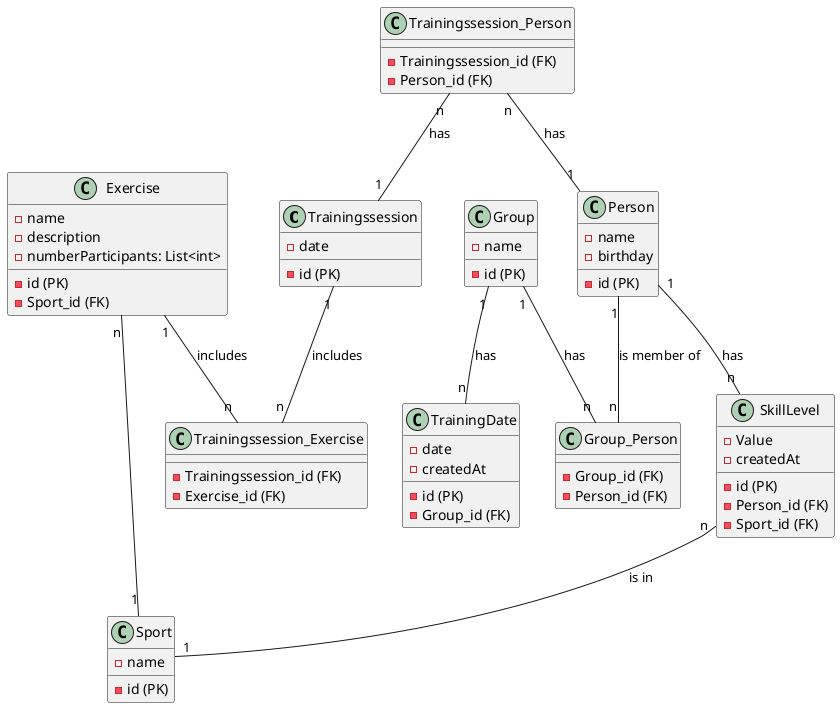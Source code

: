 @startuml
class Trainingssession {
    - id (PK)
    - date
}
class Person {
    - id (PK)
    - name
    - birthday
}
class Group {
    - id (PK)
    - name
}
class SkillLevel {
    - id (PK)
    - Person_id (FK)
    - Sport_id (FK)
    - Value
    - createdAt
}
class Sport {
    - id (PK)
    - name
}
class Exercise {
    - id (PK)
    - Sport_id (FK)
    - name
    - description
    - numberParticipants: List<int>
}
class TrainingDate {
    - id (PK)
    - Group_id (FK)
    - date
    - createdAt
}
class Group_Person {
    - Group_id (FK)
    - Person_id (FK)
}
class Trainingssession_Exercise {
    - Trainingssession_id (FK)
    - Exercise_id (FK)
}
class Trainingssession_Person {
    - Trainingssession_id (FK)
    - Person_id (FK)
}

Trainingssession "1" -- "n" Trainingssession_Exercise : includes
Exercise "1" -- "n" Trainingssession_Exercise : includes
Person "1" -- "n" SkillLevel : has
Group "1" -- "n" TrainingDate : has
Group "1" -- "n" Group_Person : has
Person "1" -- "n" Group_Person : is member of
SkillLevel "n" -- "1" Sport : is in
Trainingssession_Person "n" -- "1" Person : has
Trainingssession_Person "n" -- "1" Trainingssession : has
Exercise "n" -- "1" Sport
@enduml